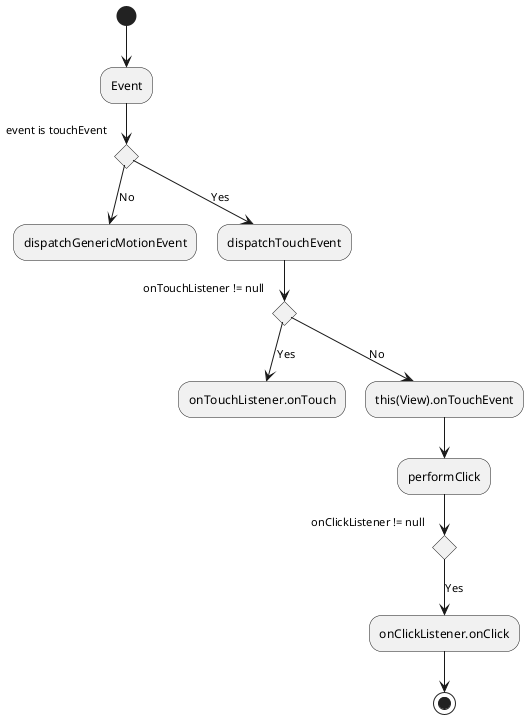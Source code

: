 @startuml

(*)  --> "Event"
If "event is touchEvent" then
--> [No] "dispatchGenericMotionEvent"

else
--> [Yes] "dispatchTouchEvent"
if "onTouchListener != null" then
--> [Yes] "onTouchListener.onTouch"

else
--> [No] "this(View).onTouchEvent"
--> "performClick"
if "onClickListener != null" then
--> [Yes] "onClickListener.onClick"
--> (*)


@enduml